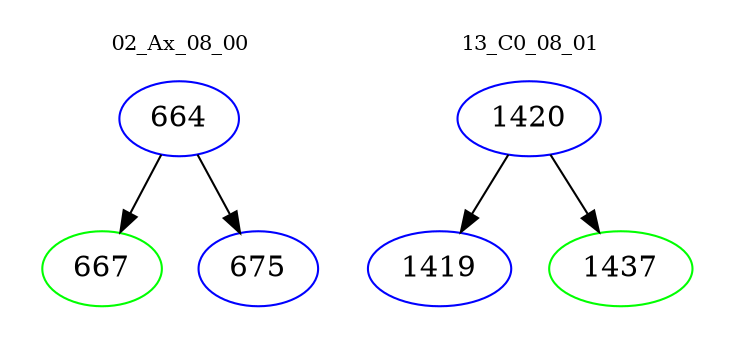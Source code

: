 digraph{
subgraph cluster_0 {
color = white
label = "02_Ax_08_00";
fontsize=10;
T0_664 [label="664", color="blue"]
T0_664 -> T0_667 [color="black"]
T0_667 [label="667", color="green"]
T0_664 -> T0_675 [color="black"]
T0_675 [label="675", color="blue"]
}
subgraph cluster_1 {
color = white
label = "13_C0_08_01";
fontsize=10;
T1_1420 [label="1420", color="blue"]
T1_1420 -> T1_1419 [color="black"]
T1_1419 [label="1419", color="blue"]
T1_1420 -> T1_1437 [color="black"]
T1_1437 [label="1437", color="green"]
}
}
